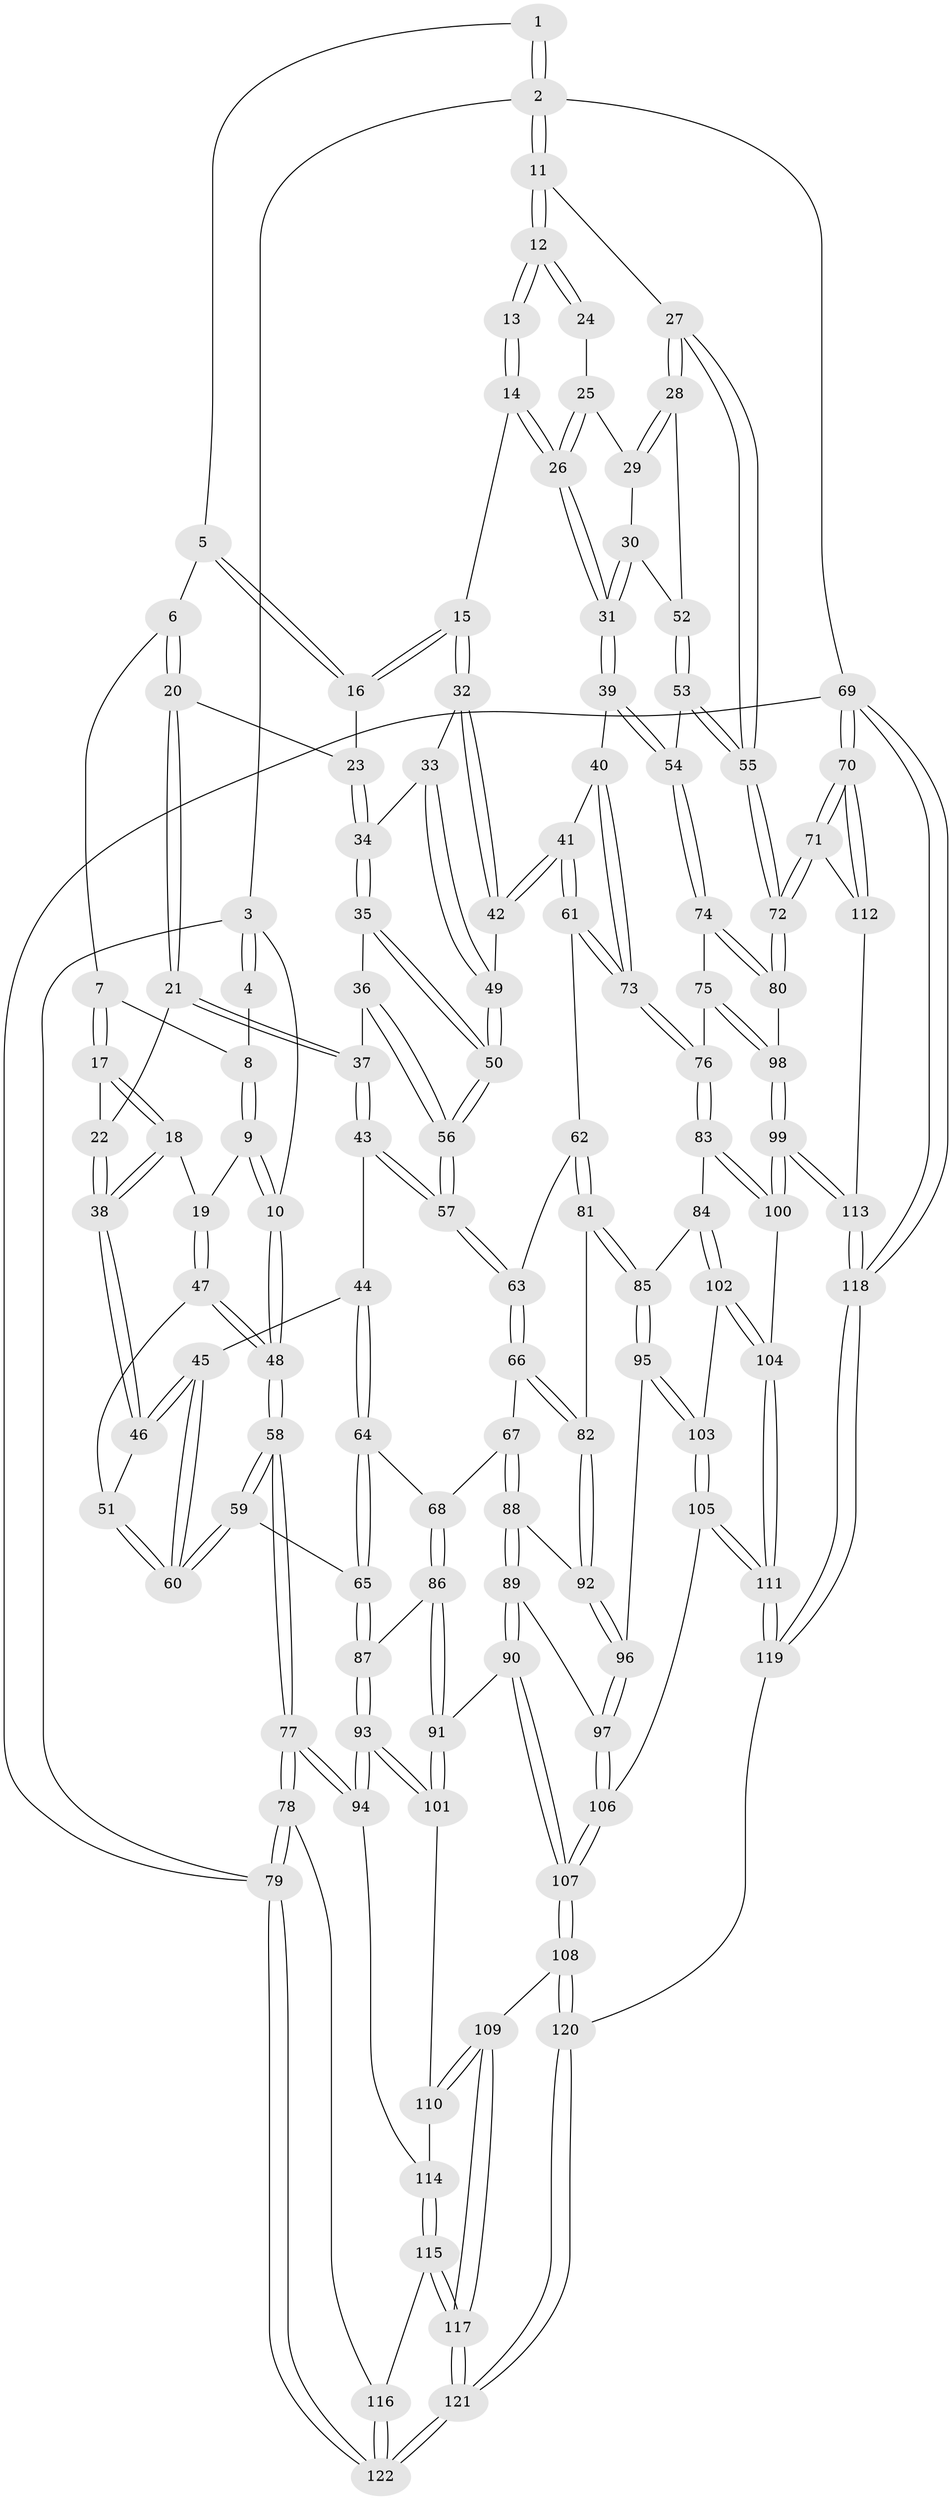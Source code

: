 // coarse degree distribution, {4: 0.5066666666666667, 6: 0.06666666666666667, 3: 0.09333333333333334, 5: 0.30666666666666664, 2: 0.013333333333333334, 8: 0.013333333333333334}
// Generated by graph-tools (version 1.1) at 2025/42/03/06/25 10:42:27]
// undirected, 122 vertices, 302 edges
graph export_dot {
graph [start="1"]
  node [color=gray90,style=filled];
  1 [pos="+0.5757342565420351+0"];
  2 [pos="+1+0"];
  3 [pos="+0+0"];
  4 [pos="+0.08777449088811166+0"];
  5 [pos="+0.572696558651127+0"];
  6 [pos="+0.3202737925329178+0.11118731872651753"];
  7 [pos="+0.2890086268611972+0.10837474664364473"];
  8 [pos="+0.24525394301270653+0.08333438974710694"];
  9 [pos="+0.08262006725123226+0.16715456300155773"];
  10 [pos="+0+0"];
  11 [pos="+1+0"];
  12 [pos="+1+0.02223910386433243"];
  13 [pos="+0.8074691842657671+0.11954793022274945"];
  14 [pos="+0.7029423176222188+0.14949592249056418"];
  15 [pos="+0.6576189819294672+0.12181280010623959"];
  16 [pos="+0.5965042319328214+0"];
  17 [pos="+0.23768339619840503+0.19523825002325257"];
  18 [pos="+0.12733199527646794+0.22962516257889976"];
  19 [pos="+0.10725974911526526+0.21772249690100892"];
  20 [pos="+0.35960991827570954+0.19740086878116028"];
  21 [pos="+0.3354861134875781+0.24376743391851302"];
  22 [pos="+0.27732089861314096+0.2479082378536658"];
  23 [pos="+0.4310514037798183+0.20631380381903092"];
  24 [pos="+0.8876325183866084+0.17807767948111633"];
  25 [pos="+0.8861075465608123+0.18122221159005386"];
  26 [pos="+0.753971618207457+0.21832810422818563"];
  27 [pos="+1+0.07055949523952114"];
  28 [pos="+1+0.22686287507539335"];
  29 [pos="+0.9004202884875824+0.23034291665080608"];
  30 [pos="+0.8562804804474602+0.2744909664138863"];
  31 [pos="+0.7816740315700721+0.2789495605435889"];
  32 [pos="+0.593311059917997+0.23774987887861512"];
  33 [pos="+0.4767057338849886+0.26730569681219424"];
  34 [pos="+0.47103316903136133+0.26616888430779645"];
  35 [pos="+0.4503345856597568+0.2870958623577285"];
  36 [pos="+0.3865601537562542+0.32761466582451193"];
  37 [pos="+0.3524488636684915+0.32147433573468503"];
  38 [pos="+0.19911077552776518+0.3218016496266505"];
  39 [pos="+0.7575740899763821+0.4098172057011649"];
  40 [pos="+0.7359656954591365+0.4150652701067273"];
  41 [pos="+0.6306069634169259+0.3889372374243239"];
  42 [pos="+0.6074176723423996+0.37196621543597896"];
  43 [pos="+0.2684327684069785+0.401594617665805"];
  44 [pos="+0.2598652348221983+0.4059557178435105"];
  45 [pos="+0.2296051511316105+0.38608786817648827"];
  46 [pos="+0.19966027449226054+0.32406371872090556"];
  47 [pos="+0.08420653716093704+0.2536720535698124"];
  48 [pos="+0+0.46754763154935935"];
  49 [pos="+0.5241240692949622+0.3902543481039777"];
  50 [pos="+0.47534565717417765+0.4251952289204704"];
  51 [pos="+0.07230190251490365+0.3675585323621028"];
  52 [pos="+0.9289525069749675+0.319343437580636"];
  53 [pos="+0.9336865817838869+0.4551070532873922"];
  54 [pos="+0.826064796150015+0.4556565221626416"];
  55 [pos="+1+0.5562130908373751"];
  56 [pos="+0.4639746895494364+0.4359087289183782"];
  57 [pos="+0.4632139790547565+0.4379212197941109"];
  58 [pos="+0+0.4795564843972222"];
  59 [pos="+0.00827201532607228+0.48122058637697507"];
  60 [pos="+0.00960793726548759+0.4801116010506652"];
  61 [pos="+0.5669358384794522+0.5307125274028163"];
  62 [pos="+0.5632588910082295+0.5297239229289081"];
  63 [pos="+0.46192433920408893+0.48494087195080054"];
  64 [pos="+0.2696015463535356+0.4937006950609041"];
  65 [pos="+0.040265736843864836+0.506007880343519"];
  66 [pos="+0.4233781963135458+0.5289315067063294"];
  67 [pos="+0.31745551818151385+0.5218235932917974"];
  68 [pos="+0.27666414794035+0.5134421221844256"];
  69 [pos="+1+1"];
  70 [pos="+1+1"];
  71 [pos="+1+0.6810491308999833"];
  72 [pos="+1+0.6604567700501915"];
  73 [pos="+0.635413331950129+0.6015156366893262"];
  74 [pos="+0.7995662315483267+0.5883507839638581"];
  75 [pos="+0.6578369948207925+0.6143457328590379"];
  76 [pos="+0.6377166678209498+0.6127533269001869"];
  77 [pos="+0+0.7338418398131995"];
  78 [pos="+0+0.8650517984388104"];
  79 [pos="+0+1"];
  80 [pos="+0.8639589270775088+0.6919088802863234"];
  81 [pos="+0.4846072244891226+0.6146334633391949"];
  82 [pos="+0.43382841952914275+0.5977079728268159"];
  83 [pos="+0.6373782687878882+0.6134034602067302"];
  84 [pos="+0.6026212050733972+0.6464930321999822"];
  85 [pos="+0.5238668172328763+0.6395706040612387"];
  86 [pos="+0.22287407345970764+0.6240908865082391"];
  87 [pos="+0.12176830004551516+0.5988055980649599"];
  88 [pos="+0.36353372444362997+0.6473706782966275"];
  89 [pos="+0.3054177793056731+0.6816403042340077"];
  90 [pos="+0.25279561797875855+0.6809133612678853"];
  91 [pos="+0.2414185229972722+0.6714803683714028"];
  92 [pos="+0.4166614321492866+0.6308226855257868"];
  93 [pos="+0.02384496758876877+0.7607438158550056"];
  94 [pos="+0.022662937073385413+0.7615113416226578"];
  95 [pos="+0.46843726384462575+0.7089443005118641"];
  96 [pos="+0.4359620653027465+0.6855231227763612"];
  97 [pos="+0.37730548895615346+0.7390355990908283"];
  98 [pos="+0.82138277976281+0.7324341434875156"];
  99 [pos="+0.7762627742740604+0.8044998021471097"];
  100 [pos="+0.7344535333285384+0.7973007040061195"];
  101 [pos="+0.1505834741583719+0.7390161965290157"];
  102 [pos="+0.5740480486961926+0.7465044867513805"];
  103 [pos="+0.4924767186756096+0.7564525756172558"];
  104 [pos="+0.6252821558164298+0.8195581300676762"];
  105 [pos="+0.41786833646122185+0.850232361260373"];
  106 [pos="+0.4070307945374267+0.8469430260056404"];
  107 [pos="+0.275871959905256+0.8642470517530261"];
  108 [pos="+0.2640272888343816+0.8754563403580893"];
  109 [pos="+0.26343337184076415+0.8754972941008791"];
  110 [pos="+0.18335297435404505+0.8194070611676161"];
  111 [pos="+0.5390082079616277+1"];
  112 [pos="+0.8755263891375664+0.8757625601399909"];
  113 [pos="+0.8023648208915932+0.8679829738860639"];
  114 [pos="+0.06612082502558693+0.8210978726355525"];
  115 [pos="+0.09932433458624743+0.9150685059244794"];
  116 [pos="+0.07441907735807748+0.9355301989256805"];
  117 [pos="+0.1473956098974836+0.9267201890271941"];
  118 [pos="+0.6894466105465864+1"];
  119 [pos="+0.5735044239001138+1"];
  120 [pos="+0.34078914836614843+1"];
  121 [pos="+0.21057952801329888+1"];
  122 [pos="+0+1"];
  1 -- 2;
  1 -- 2;
  1 -- 5;
  2 -- 3;
  2 -- 11;
  2 -- 11;
  2 -- 69;
  3 -- 4;
  3 -- 4;
  3 -- 10;
  3 -- 79;
  4 -- 8;
  5 -- 6;
  5 -- 16;
  5 -- 16;
  6 -- 7;
  6 -- 20;
  6 -- 20;
  7 -- 8;
  7 -- 17;
  7 -- 17;
  8 -- 9;
  8 -- 9;
  9 -- 10;
  9 -- 10;
  9 -- 19;
  10 -- 48;
  10 -- 48;
  11 -- 12;
  11 -- 12;
  11 -- 27;
  12 -- 13;
  12 -- 13;
  12 -- 24;
  12 -- 24;
  13 -- 14;
  13 -- 14;
  14 -- 15;
  14 -- 26;
  14 -- 26;
  15 -- 16;
  15 -- 16;
  15 -- 32;
  15 -- 32;
  16 -- 23;
  17 -- 18;
  17 -- 18;
  17 -- 22;
  18 -- 19;
  18 -- 38;
  18 -- 38;
  19 -- 47;
  19 -- 47;
  20 -- 21;
  20 -- 21;
  20 -- 23;
  21 -- 22;
  21 -- 37;
  21 -- 37;
  22 -- 38;
  22 -- 38;
  23 -- 34;
  23 -- 34;
  24 -- 25;
  25 -- 26;
  25 -- 26;
  25 -- 29;
  26 -- 31;
  26 -- 31;
  27 -- 28;
  27 -- 28;
  27 -- 55;
  27 -- 55;
  28 -- 29;
  28 -- 29;
  28 -- 52;
  29 -- 30;
  30 -- 31;
  30 -- 31;
  30 -- 52;
  31 -- 39;
  31 -- 39;
  32 -- 33;
  32 -- 42;
  32 -- 42;
  33 -- 34;
  33 -- 49;
  33 -- 49;
  34 -- 35;
  34 -- 35;
  35 -- 36;
  35 -- 50;
  35 -- 50;
  36 -- 37;
  36 -- 56;
  36 -- 56;
  37 -- 43;
  37 -- 43;
  38 -- 46;
  38 -- 46;
  39 -- 40;
  39 -- 54;
  39 -- 54;
  40 -- 41;
  40 -- 73;
  40 -- 73;
  41 -- 42;
  41 -- 42;
  41 -- 61;
  41 -- 61;
  42 -- 49;
  43 -- 44;
  43 -- 57;
  43 -- 57;
  44 -- 45;
  44 -- 64;
  44 -- 64;
  45 -- 46;
  45 -- 46;
  45 -- 60;
  45 -- 60;
  46 -- 51;
  47 -- 48;
  47 -- 48;
  47 -- 51;
  48 -- 58;
  48 -- 58;
  49 -- 50;
  49 -- 50;
  50 -- 56;
  50 -- 56;
  51 -- 60;
  51 -- 60;
  52 -- 53;
  52 -- 53;
  53 -- 54;
  53 -- 55;
  53 -- 55;
  54 -- 74;
  54 -- 74;
  55 -- 72;
  55 -- 72;
  56 -- 57;
  56 -- 57;
  57 -- 63;
  57 -- 63;
  58 -- 59;
  58 -- 59;
  58 -- 77;
  58 -- 77;
  59 -- 60;
  59 -- 60;
  59 -- 65;
  61 -- 62;
  61 -- 73;
  61 -- 73;
  62 -- 63;
  62 -- 81;
  62 -- 81;
  63 -- 66;
  63 -- 66;
  64 -- 65;
  64 -- 65;
  64 -- 68;
  65 -- 87;
  65 -- 87;
  66 -- 67;
  66 -- 82;
  66 -- 82;
  67 -- 68;
  67 -- 88;
  67 -- 88;
  68 -- 86;
  68 -- 86;
  69 -- 70;
  69 -- 70;
  69 -- 118;
  69 -- 118;
  69 -- 79;
  70 -- 71;
  70 -- 71;
  70 -- 112;
  70 -- 112;
  71 -- 72;
  71 -- 72;
  71 -- 112;
  72 -- 80;
  72 -- 80;
  73 -- 76;
  73 -- 76;
  74 -- 75;
  74 -- 80;
  74 -- 80;
  75 -- 76;
  75 -- 98;
  75 -- 98;
  76 -- 83;
  76 -- 83;
  77 -- 78;
  77 -- 78;
  77 -- 94;
  77 -- 94;
  78 -- 79;
  78 -- 79;
  78 -- 116;
  79 -- 122;
  79 -- 122;
  80 -- 98;
  81 -- 82;
  81 -- 85;
  81 -- 85;
  82 -- 92;
  82 -- 92;
  83 -- 84;
  83 -- 100;
  83 -- 100;
  84 -- 85;
  84 -- 102;
  84 -- 102;
  85 -- 95;
  85 -- 95;
  86 -- 87;
  86 -- 91;
  86 -- 91;
  87 -- 93;
  87 -- 93;
  88 -- 89;
  88 -- 89;
  88 -- 92;
  89 -- 90;
  89 -- 90;
  89 -- 97;
  90 -- 91;
  90 -- 107;
  90 -- 107;
  91 -- 101;
  91 -- 101;
  92 -- 96;
  92 -- 96;
  93 -- 94;
  93 -- 94;
  93 -- 101;
  93 -- 101;
  94 -- 114;
  95 -- 96;
  95 -- 103;
  95 -- 103;
  96 -- 97;
  96 -- 97;
  97 -- 106;
  97 -- 106;
  98 -- 99;
  98 -- 99;
  99 -- 100;
  99 -- 100;
  99 -- 113;
  99 -- 113;
  100 -- 104;
  101 -- 110;
  102 -- 103;
  102 -- 104;
  102 -- 104;
  103 -- 105;
  103 -- 105;
  104 -- 111;
  104 -- 111;
  105 -- 106;
  105 -- 111;
  105 -- 111;
  106 -- 107;
  106 -- 107;
  107 -- 108;
  107 -- 108;
  108 -- 109;
  108 -- 120;
  108 -- 120;
  109 -- 110;
  109 -- 110;
  109 -- 117;
  109 -- 117;
  110 -- 114;
  111 -- 119;
  111 -- 119;
  112 -- 113;
  113 -- 118;
  113 -- 118;
  114 -- 115;
  114 -- 115;
  115 -- 116;
  115 -- 117;
  115 -- 117;
  116 -- 122;
  116 -- 122;
  117 -- 121;
  117 -- 121;
  118 -- 119;
  118 -- 119;
  119 -- 120;
  120 -- 121;
  120 -- 121;
  121 -- 122;
  121 -- 122;
}
